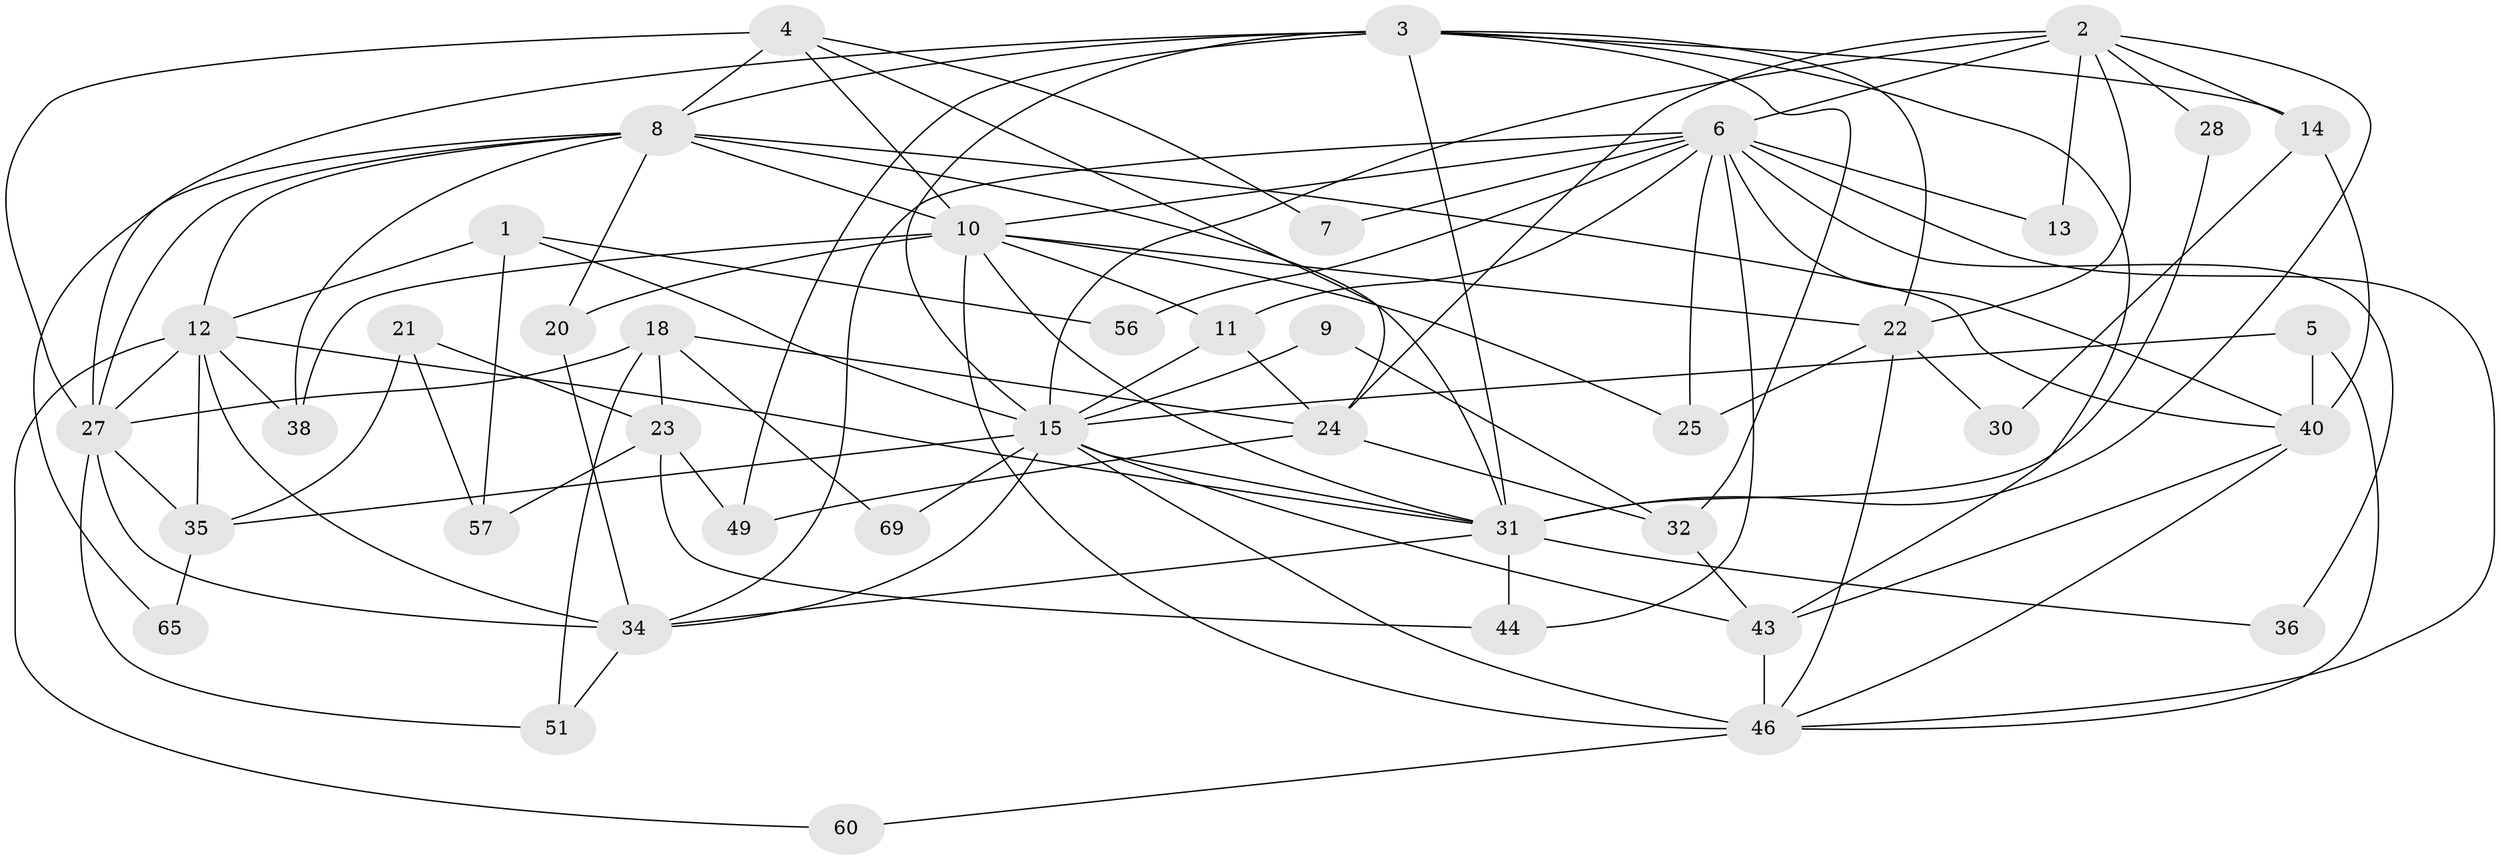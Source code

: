 // original degree distribution, {4: 0.2, 3: 0.2714285714285714, 5: 0.24285714285714285, 2: 0.17142857142857143, 9: 0.02857142857142857, 7: 0.02857142857142857, 6: 0.04285714285714286, 8: 0.014285714285714285}
// Generated by graph-tools (version 1.1) at 2025/18/03/04/25 18:18:34]
// undirected, 42 vertices, 104 edges
graph export_dot {
graph [start="1"]
  node [color=gray90,style=filled];
  1;
  2 [super="+39+37"];
  3 [super="+26"];
  4;
  5;
  6 [super="+19+41"];
  7;
  8 [super="+33+42"];
  9;
  10 [super="+67+17"];
  11 [super="+59"];
  12 [super="+48"];
  13;
  14 [super="+63"];
  15 [super="+45+52+16"];
  18 [super="+55"];
  20;
  21;
  22;
  23;
  24 [super="+29"];
  25;
  27 [super="+47+54"];
  28;
  30;
  31 [super="+53+70"];
  32;
  34;
  35;
  36;
  38 [super="+58"];
  40;
  43;
  44;
  46 [super="+61"];
  49;
  51;
  56;
  57;
  60;
  65;
  69;
  1 -- 12;
  1 -- 56;
  1 -- 57;
  1 -- 15;
  2 -- 22;
  2 -- 6 [weight=2];
  2 -- 15;
  2 -- 14;
  2 -- 24;
  2 -- 28;
  2 -- 13;
  2 -- 31;
  3 -- 22;
  3 -- 27;
  3 -- 32;
  3 -- 43;
  3 -- 14;
  3 -- 15;
  3 -- 49;
  3 -- 31;
  3 -- 8;
  4 -- 7;
  4 -- 10;
  4 -- 27;
  4 -- 24;
  4 -- 8;
  5 -- 40;
  5 -- 46;
  5 -- 15;
  6 -- 46;
  6 -- 36;
  6 -- 34;
  6 -- 7;
  6 -- 40;
  6 -- 11;
  6 -- 44;
  6 -- 13;
  6 -- 56;
  6 -- 25;
  6 -- 10;
  8 -- 31 [weight=2];
  8 -- 65;
  8 -- 40;
  8 -- 38;
  8 -- 10 [weight=3];
  8 -- 12;
  8 -- 20;
  8 -- 27;
  9 -- 32;
  9 -- 15;
  10 -- 38;
  10 -- 11;
  10 -- 46;
  10 -- 20;
  10 -- 22;
  10 -- 25;
  10 -- 31;
  11 -- 15;
  11 -- 24;
  12 -- 34;
  12 -- 35;
  12 -- 38;
  12 -- 27;
  12 -- 60;
  12 -- 31;
  14 -- 40;
  14 -- 30;
  15 -- 34;
  15 -- 46 [weight=2];
  15 -- 31;
  15 -- 43;
  15 -- 35;
  15 -- 69;
  18 -- 23;
  18 -- 27 [weight=2];
  18 -- 24;
  18 -- 51;
  18 -- 69;
  20 -- 34;
  21 -- 35;
  21 -- 23;
  21 -- 57;
  22 -- 25;
  22 -- 30;
  22 -- 46;
  23 -- 57;
  23 -- 44;
  23 -- 49;
  24 -- 32;
  24 -- 49;
  27 -- 51;
  27 -- 34;
  27 -- 35;
  28 -- 31;
  31 -- 44;
  31 -- 34;
  31 -- 36;
  32 -- 43;
  34 -- 51;
  35 -- 65;
  40 -- 46;
  40 -- 43;
  43 -- 46;
  46 -- 60;
}
